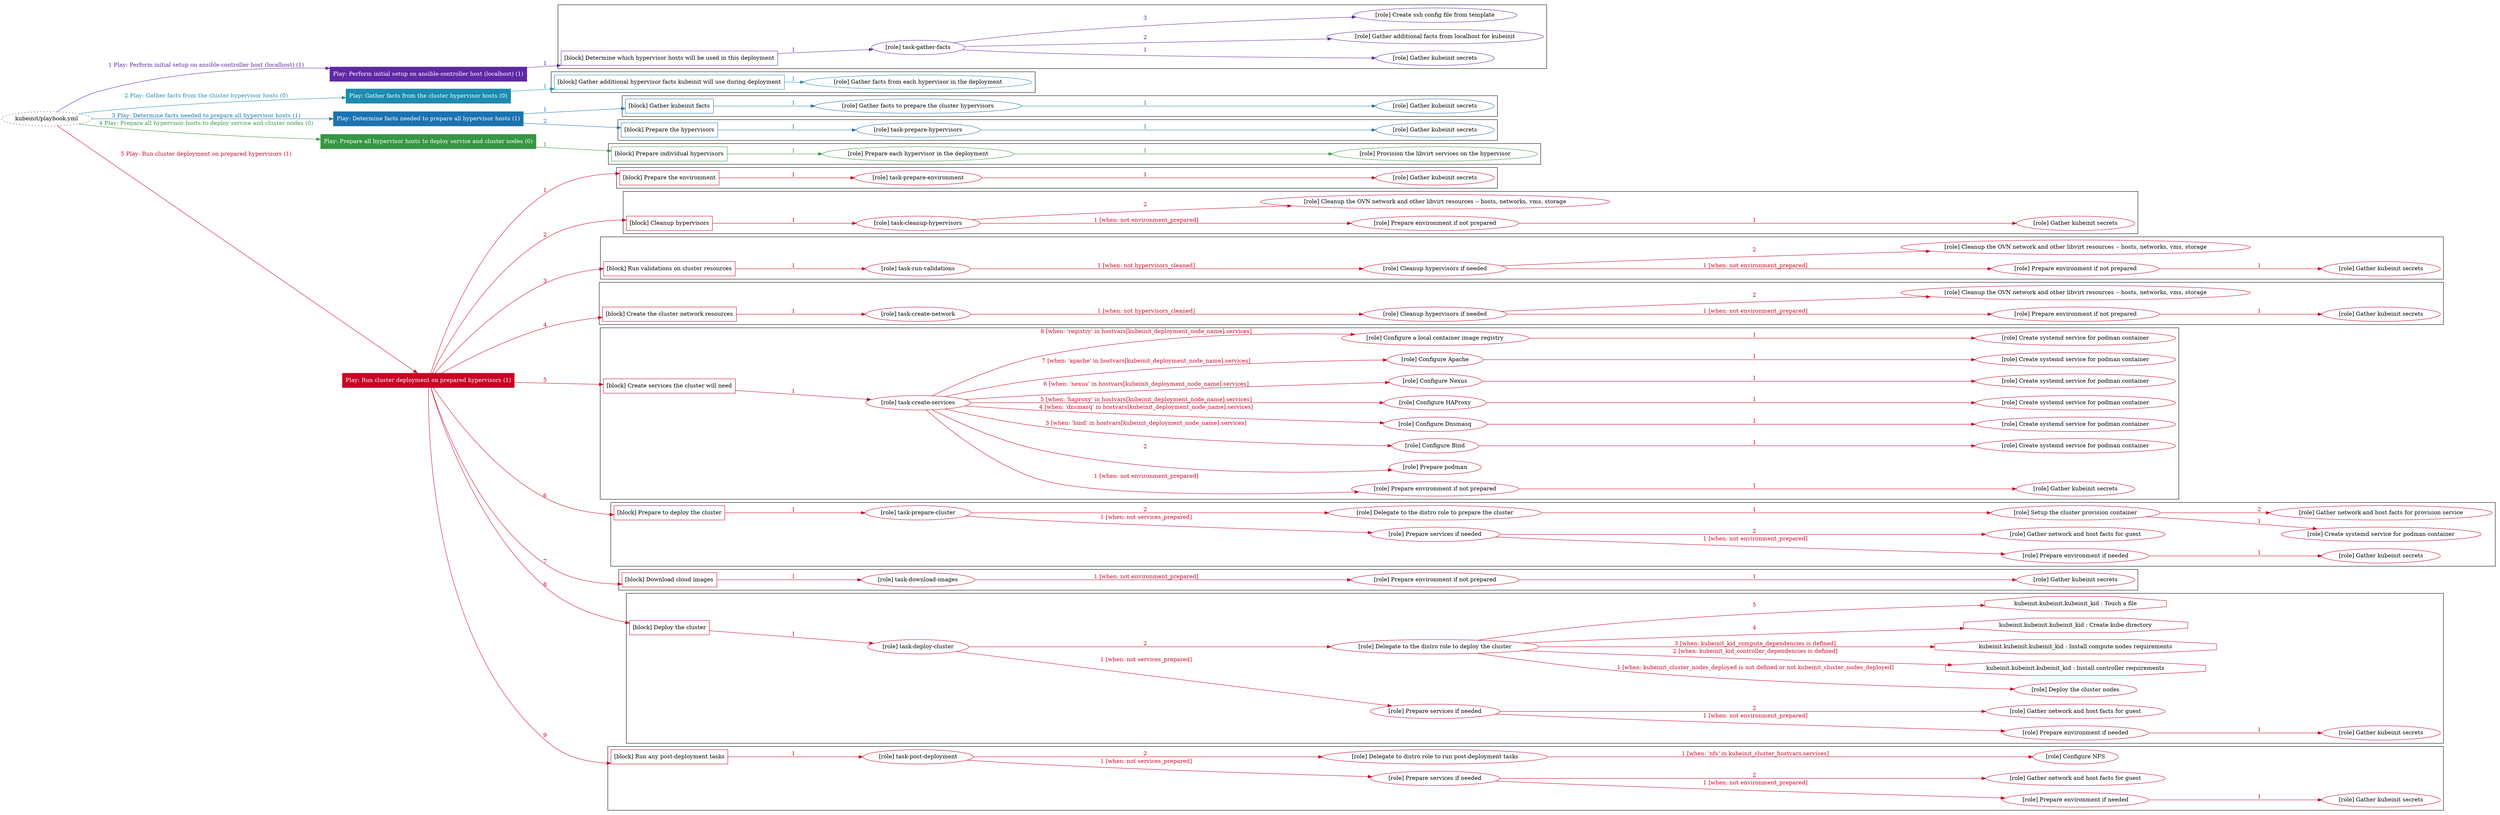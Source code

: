digraph {
	graph [concentrate=true ordering=in rankdir=LR ratio=fill]
	edge [esep=5 sep=10]
	"kubeinit/playbook.yml" [URL="/home/runner/work/kubeinit/kubeinit/kubeinit/playbook.yml" id=playbook_9067db77 style=dotted]
	"kubeinit/playbook.yml" -> play_198a8246 [label="1 Play: Perform initial setup on ansible-controller host (localhost) (1)" color="#5f28a4" fontcolor="#5f28a4" id=edge_play_198a8246 labeltooltip="1 Play: Perform initial setup on ansible-controller host (localhost) (1)" tooltip="1 Play: Perform initial setup on ansible-controller host (localhost) (1)"]
	subgraph "Play: Perform initial setup on ansible-controller host (localhost) (1)" {
		play_198a8246 [label="Play: Perform initial setup on ansible-controller host (localhost) (1)" URL="/home/runner/work/kubeinit/kubeinit/kubeinit/playbook.yml" color="#5f28a4" fontcolor="#ffffff" id=play_198a8246 shape=box style=filled tooltip=localhost]
		play_198a8246 -> block_29acb7f3 [label=1 color="#5f28a4" fontcolor="#5f28a4" id=edge_block_29acb7f3 labeltooltip=1 tooltip=1]
		subgraph cluster_block_29acb7f3 {
			block_29acb7f3 [label="[block] Determine which hypervisor hosts will be used in this deployment" URL="/home/runner/work/kubeinit/kubeinit/kubeinit/playbook.yml" color="#5f28a4" id=block_29acb7f3 labeltooltip="Determine which hypervisor hosts will be used in this deployment" shape=box tooltip="Determine which hypervisor hosts will be used in this deployment"]
			block_29acb7f3 -> role_65b7b4c4 [label="1 " color="#5f28a4" fontcolor="#5f28a4" id=edge_role_65b7b4c4 labeltooltip="1 " tooltip="1 "]
			subgraph "task-gather-facts" {
				role_65b7b4c4 [label="[role] task-gather-facts" URL="/home/runner/work/kubeinit/kubeinit/kubeinit/playbook.yml" color="#5f28a4" id=role_65b7b4c4 tooltip="task-gather-facts"]
				role_65b7b4c4 -> role_a96e6acc [label="1 " color="#5f28a4" fontcolor="#5f28a4" id=edge_role_a96e6acc labeltooltip="1 " tooltip="1 "]
				subgraph "Gather kubeinit secrets" {
					role_a96e6acc [label="[role] Gather kubeinit secrets" URL="/home/runner/.ansible/collections/ansible_collections/kubeinit/kubeinit/roles/kubeinit_prepare/tasks/build_hypervisors_group.yml" color="#5f28a4" id=role_a96e6acc tooltip="Gather kubeinit secrets"]
				}
				role_65b7b4c4 -> role_a39fd6de [label="2 " color="#5f28a4" fontcolor="#5f28a4" id=edge_role_a39fd6de labeltooltip="2 " tooltip="2 "]
				subgraph "Gather additional facts from localhost for kubeinit" {
					role_a39fd6de [label="[role] Gather additional facts from localhost for kubeinit" URL="/home/runner/.ansible/collections/ansible_collections/kubeinit/kubeinit/roles/kubeinit_prepare/tasks/build_hypervisors_group.yml" color="#5f28a4" id=role_a39fd6de tooltip="Gather additional facts from localhost for kubeinit"]
				}
				role_65b7b4c4 -> role_7bae0470 [label="3 " color="#5f28a4" fontcolor="#5f28a4" id=edge_role_7bae0470 labeltooltip="3 " tooltip="3 "]
				subgraph "Create ssh config file from template" {
					role_7bae0470 [label="[role] Create ssh config file from template" URL="/home/runner/.ansible/collections/ansible_collections/kubeinit/kubeinit/roles/kubeinit_prepare/tasks/build_hypervisors_group.yml" color="#5f28a4" id=role_7bae0470 tooltip="Create ssh config file from template"]
				}
			}
		}
	}
	"kubeinit/playbook.yml" -> play_3003d75c [label="2 Play: Gather facts from the cluster hypervisor hosts (0)" color="#1c8bb0" fontcolor="#1c8bb0" id=edge_play_3003d75c labeltooltip="2 Play: Gather facts from the cluster hypervisor hosts (0)" tooltip="2 Play: Gather facts from the cluster hypervisor hosts (0)"]
	subgraph "Play: Gather facts from the cluster hypervisor hosts (0)" {
		play_3003d75c [label="Play: Gather facts from the cluster hypervisor hosts (0)" URL="/home/runner/work/kubeinit/kubeinit/kubeinit/playbook.yml" color="#1c8bb0" fontcolor="#ffffff" id=play_3003d75c shape=box style=filled tooltip="Play: Gather facts from the cluster hypervisor hosts (0)"]
		play_3003d75c -> block_c2d7aa7b [label=1 color="#1c8bb0" fontcolor="#1c8bb0" id=edge_block_c2d7aa7b labeltooltip=1 tooltip=1]
		subgraph cluster_block_c2d7aa7b {
			block_c2d7aa7b [label="[block] Gather additional hypervisor facts kubeinit will use during deployment" URL="/home/runner/work/kubeinit/kubeinit/kubeinit/playbook.yml" color="#1c8bb0" id=block_c2d7aa7b labeltooltip="Gather additional hypervisor facts kubeinit will use during deployment" shape=box tooltip="Gather additional hypervisor facts kubeinit will use during deployment"]
			block_c2d7aa7b -> role_9c9c80b4 [label="1 " color="#1c8bb0" fontcolor="#1c8bb0" id=edge_role_9c9c80b4 labeltooltip="1 " tooltip="1 "]
			subgraph "Gather facts from each hypervisor in the deployment" {
				role_9c9c80b4 [label="[role] Gather facts from each hypervisor in the deployment" URL="/home/runner/work/kubeinit/kubeinit/kubeinit/playbook.yml" color="#1c8bb0" id=role_9c9c80b4 tooltip="Gather facts from each hypervisor in the deployment"]
			}
		}
	}
	"kubeinit/playbook.yml" -> play_4a3c8692 [label="3 Play: Determine facts needed to prepare all hypervisor hosts (1)" color="#1c72b0" fontcolor="#1c72b0" id=edge_play_4a3c8692 labeltooltip="3 Play: Determine facts needed to prepare all hypervisor hosts (1)" tooltip="3 Play: Determine facts needed to prepare all hypervisor hosts (1)"]
	subgraph "Play: Determine facts needed to prepare all hypervisor hosts (1)" {
		play_4a3c8692 [label="Play: Determine facts needed to prepare all hypervisor hosts (1)" URL="/home/runner/work/kubeinit/kubeinit/kubeinit/playbook.yml" color="#1c72b0" fontcolor="#ffffff" id=play_4a3c8692 shape=box style=filled tooltip=localhost]
		play_4a3c8692 -> block_5694821e [label=1 color="#1c72b0" fontcolor="#1c72b0" id=edge_block_5694821e labeltooltip=1 tooltip=1]
		subgraph cluster_block_5694821e {
			block_5694821e [label="[block] Gather kubeinit facts" URL="/home/runner/work/kubeinit/kubeinit/kubeinit/playbook.yml" color="#1c72b0" id=block_5694821e labeltooltip="Gather kubeinit facts" shape=box tooltip="Gather kubeinit facts"]
			block_5694821e -> role_5181b4a2 [label="1 " color="#1c72b0" fontcolor="#1c72b0" id=edge_role_5181b4a2 labeltooltip="1 " tooltip="1 "]
			subgraph "Gather facts to prepare the cluster hypervisors" {
				role_5181b4a2 [label="[role] Gather facts to prepare the cluster hypervisors" URL="/home/runner/work/kubeinit/kubeinit/kubeinit/playbook.yml" color="#1c72b0" id=role_5181b4a2 tooltip="Gather facts to prepare the cluster hypervisors"]
				role_5181b4a2 -> role_ba697f7f [label="1 " color="#1c72b0" fontcolor="#1c72b0" id=edge_role_ba697f7f labeltooltip="1 " tooltip="1 "]
				subgraph "Gather kubeinit secrets" {
					role_ba697f7f [label="[role] Gather kubeinit secrets" URL="/home/runner/.ansible/collections/ansible_collections/kubeinit/kubeinit/roles/kubeinit_prepare/tasks/gather_kubeinit_facts.yml" color="#1c72b0" id=role_ba697f7f tooltip="Gather kubeinit secrets"]
				}
			}
		}
		play_4a3c8692 -> block_c2d0013b [label=2 color="#1c72b0" fontcolor="#1c72b0" id=edge_block_c2d0013b labeltooltip=2 tooltip=2]
		subgraph cluster_block_c2d0013b {
			block_c2d0013b [label="[block] Prepare the hypervisors" URL="/home/runner/work/kubeinit/kubeinit/kubeinit/playbook.yml" color="#1c72b0" id=block_c2d0013b labeltooltip="Prepare the hypervisors" shape=box tooltip="Prepare the hypervisors"]
			block_c2d0013b -> role_08f6764d [label="1 " color="#1c72b0" fontcolor="#1c72b0" id=edge_role_08f6764d labeltooltip="1 " tooltip="1 "]
			subgraph "task-prepare-hypervisors" {
				role_08f6764d [label="[role] task-prepare-hypervisors" URL="/home/runner/work/kubeinit/kubeinit/kubeinit/playbook.yml" color="#1c72b0" id=role_08f6764d tooltip="task-prepare-hypervisors"]
				role_08f6764d -> role_644811ca [label="1 " color="#1c72b0" fontcolor="#1c72b0" id=edge_role_644811ca labeltooltip="1 " tooltip="1 "]
				subgraph "Gather kubeinit secrets" {
					role_644811ca [label="[role] Gather kubeinit secrets" URL="/home/runner/.ansible/collections/ansible_collections/kubeinit/kubeinit/roles/kubeinit_prepare/tasks/gather_kubeinit_facts.yml" color="#1c72b0" id=role_644811ca tooltip="Gather kubeinit secrets"]
				}
			}
		}
	}
	"kubeinit/playbook.yml" -> play_a8fe1ec0 [label="4 Play: Prepare all hypervisor hosts to deploy service and cluster nodes (0)" color="#369643" fontcolor="#369643" id=edge_play_a8fe1ec0 labeltooltip="4 Play: Prepare all hypervisor hosts to deploy service and cluster nodes (0)" tooltip="4 Play: Prepare all hypervisor hosts to deploy service and cluster nodes (0)"]
	subgraph "Play: Prepare all hypervisor hosts to deploy service and cluster nodes (0)" {
		play_a8fe1ec0 [label="Play: Prepare all hypervisor hosts to deploy service and cluster nodes (0)" URL="/home/runner/work/kubeinit/kubeinit/kubeinit/playbook.yml" color="#369643" fontcolor="#ffffff" id=play_a8fe1ec0 shape=box style=filled tooltip="Play: Prepare all hypervisor hosts to deploy service and cluster nodes (0)"]
		play_a8fe1ec0 -> block_8bfdb66f [label=1 color="#369643" fontcolor="#369643" id=edge_block_8bfdb66f labeltooltip=1 tooltip=1]
		subgraph cluster_block_8bfdb66f {
			block_8bfdb66f [label="[block] Prepare individual hypervisors" URL="/home/runner/work/kubeinit/kubeinit/kubeinit/playbook.yml" color="#369643" id=block_8bfdb66f labeltooltip="Prepare individual hypervisors" shape=box tooltip="Prepare individual hypervisors"]
			block_8bfdb66f -> role_529d9fe8 [label="1 " color="#369643" fontcolor="#369643" id=edge_role_529d9fe8 labeltooltip="1 " tooltip="1 "]
			subgraph "Prepare each hypervisor in the deployment" {
				role_529d9fe8 [label="[role] Prepare each hypervisor in the deployment" URL="/home/runner/work/kubeinit/kubeinit/kubeinit/playbook.yml" color="#369643" id=role_529d9fe8 tooltip="Prepare each hypervisor in the deployment"]
				role_529d9fe8 -> role_8d56f57b [label="1 " color="#369643" fontcolor="#369643" id=edge_role_8d56f57b labeltooltip="1 " tooltip="1 "]
				subgraph "Provision the libvirt services on the hypervisor" {
					role_8d56f57b [label="[role] Provision the libvirt services on the hypervisor" URL="/home/runner/.ansible/collections/ansible_collections/kubeinit/kubeinit/roles/kubeinit_prepare/tasks/prepare_hypervisor.yml" color="#369643" id=role_8d56f57b tooltip="Provision the libvirt services on the hypervisor"]
				}
			}
		}
	}
	"kubeinit/playbook.yml" -> play_8e38fbd7 [label="5 Play: Run cluster deployment on prepared hypervisors (1)" color="#c80426" fontcolor="#c80426" id=edge_play_8e38fbd7 labeltooltip="5 Play: Run cluster deployment on prepared hypervisors (1)" tooltip="5 Play: Run cluster deployment on prepared hypervisors (1)"]
	subgraph "Play: Run cluster deployment on prepared hypervisors (1)" {
		play_8e38fbd7 [label="Play: Run cluster deployment on prepared hypervisors (1)" URL="/home/runner/work/kubeinit/kubeinit/kubeinit/playbook.yml" color="#c80426" fontcolor="#ffffff" id=play_8e38fbd7 shape=box style=filled tooltip=localhost]
		play_8e38fbd7 -> block_dacd6240 [label=1 color="#c80426" fontcolor="#c80426" id=edge_block_dacd6240 labeltooltip=1 tooltip=1]
		subgraph cluster_block_dacd6240 {
			block_dacd6240 [label="[block] Prepare the environment" URL="/home/runner/work/kubeinit/kubeinit/kubeinit/playbook.yml" color="#c80426" id=block_dacd6240 labeltooltip="Prepare the environment" shape=box tooltip="Prepare the environment"]
			block_dacd6240 -> role_516d44c5 [label="1 " color="#c80426" fontcolor="#c80426" id=edge_role_516d44c5 labeltooltip="1 " tooltip="1 "]
			subgraph "task-prepare-environment" {
				role_516d44c5 [label="[role] task-prepare-environment" URL="/home/runner/work/kubeinit/kubeinit/kubeinit/playbook.yml" color="#c80426" id=role_516d44c5 tooltip="task-prepare-environment"]
				role_516d44c5 -> role_e4d85476 [label="1 " color="#c80426" fontcolor="#c80426" id=edge_role_e4d85476 labeltooltip="1 " tooltip="1 "]
				subgraph "Gather kubeinit secrets" {
					role_e4d85476 [label="[role] Gather kubeinit secrets" URL="/home/runner/.ansible/collections/ansible_collections/kubeinit/kubeinit/roles/kubeinit_prepare/tasks/gather_kubeinit_facts.yml" color="#c80426" id=role_e4d85476 tooltip="Gather kubeinit secrets"]
				}
			}
		}
		play_8e38fbd7 -> block_7a4fa772 [label=2 color="#c80426" fontcolor="#c80426" id=edge_block_7a4fa772 labeltooltip=2 tooltip=2]
		subgraph cluster_block_7a4fa772 {
			block_7a4fa772 [label="[block] Cleanup hypervisors" URL="/home/runner/work/kubeinit/kubeinit/kubeinit/playbook.yml" color="#c80426" id=block_7a4fa772 labeltooltip="Cleanup hypervisors" shape=box tooltip="Cleanup hypervisors"]
			block_7a4fa772 -> role_49724041 [label="1 " color="#c80426" fontcolor="#c80426" id=edge_role_49724041 labeltooltip="1 " tooltip="1 "]
			subgraph "task-cleanup-hypervisors" {
				role_49724041 [label="[role] task-cleanup-hypervisors" URL="/home/runner/work/kubeinit/kubeinit/kubeinit/playbook.yml" color="#c80426" id=role_49724041 tooltip="task-cleanup-hypervisors"]
				role_49724041 -> role_fd9fc20b [label="1 [when: not environment_prepared]" color="#c80426" fontcolor="#c80426" id=edge_role_fd9fc20b labeltooltip="1 [when: not environment_prepared]" tooltip="1 [when: not environment_prepared]"]
				subgraph "Prepare environment if not prepared" {
					role_fd9fc20b [label="[role] Prepare environment if not prepared" URL="/home/runner/.ansible/collections/ansible_collections/kubeinit/kubeinit/roles/kubeinit_prepare/tasks/cleanup_hypervisors.yml" color="#c80426" id=role_fd9fc20b tooltip="Prepare environment if not prepared"]
					role_fd9fc20b -> role_f93fb7ef [label="1 " color="#c80426" fontcolor="#c80426" id=edge_role_f93fb7ef labeltooltip="1 " tooltip="1 "]
					subgraph "Gather kubeinit secrets" {
						role_f93fb7ef [label="[role] Gather kubeinit secrets" URL="/home/runner/.ansible/collections/ansible_collections/kubeinit/kubeinit/roles/kubeinit_prepare/tasks/gather_kubeinit_facts.yml" color="#c80426" id=role_f93fb7ef tooltip="Gather kubeinit secrets"]
					}
				}
				role_49724041 -> role_e6f59527 [label="2 " color="#c80426" fontcolor="#c80426" id=edge_role_e6f59527 labeltooltip="2 " tooltip="2 "]
				subgraph "Cleanup the OVN network and other libvirt resources -- hosts, networks, vms, storage" {
					role_e6f59527 [label="[role] Cleanup the OVN network and other libvirt resources -- hosts, networks, vms, storage" URL="/home/runner/.ansible/collections/ansible_collections/kubeinit/kubeinit/roles/kubeinit_prepare/tasks/cleanup_hypervisors.yml" color="#c80426" id=role_e6f59527 tooltip="Cleanup the OVN network and other libvirt resources -- hosts, networks, vms, storage"]
				}
			}
		}
		play_8e38fbd7 -> block_f7a2887d [label=3 color="#c80426" fontcolor="#c80426" id=edge_block_f7a2887d labeltooltip=3 tooltip=3]
		subgraph cluster_block_f7a2887d {
			block_f7a2887d [label="[block] Run validations on cluster resources" URL="/home/runner/work/kubeinit/kubeinit/kubeinit/playbook.yml" color="#c80426" id=block_f7a2887d labeltooltip="Run validations on cluster resources" shape=box tooltip="Run validations on cluster resources"]
			block_f7a2887d -> role_16856d5f [label="1 " color="#c80426" fontcolor="#c80426" id=edge_role_16856d5f labeltooltip="1 " tooltip="1 "]
			subgraph "task-run-validations" {
				role_16856d5f [label="[role] task-run-validations" URL="/home/runner/work/kubeinit/kubeinit/kubeinit/playbook.yml" color="#c80426" id=role_16856d5f tooltip="task-run-validations"]
				role_16856d5f -> role_df32f6bf [label="1 [when: not hypervisors_cleaned]" color="#c80426" fontcolor="#c80426" id=edge_role_df32f6bf labeltooltip="1 [when: not hypervisors_cleaned]" tooltip="1 [when: not hypervisors_cleaned]"]
				subgraph "Cleanup hypervisors if needed" {
					role_df32f6bf [label="[role] Cleanup hypervisors if needed" URL="/home/runner/.ansible/collections/ansible_collections/kubeinit/kubeinit/roles/kubeinit_validations/tasks/main.yml" color="#c80426" id=role_df32f6bf tooltip="Cleanup hypervisors if needed"]
					role_df32f6bf -> role_637921b5 [label="1 [when: not environment_prepared]" color="#c80426" fontcolor="#c80426" id=edge_role_637921b5 labeltooltip="1 [when: not environment_prepared]" tooltip="1 [when: not environment_prepared]"]
					subgraph "Prepare environment if not prepared" {
						role_637921b5 [label="[role] Prepare environment if not prepared" URL="/home/runner/.ansible/collections/ansible_collections/kubeinit/kubeinit/roles/kubeinit_prepare/tasks/cleanup_hypervisors.yml" color="#c80426" id=role_637921b5 tooltip="Prepare environment if not prepared"]
						role_637921b5 -> role_1b44ae40 [label="1 " color="#c80426" fontcolor="#c80426" id=edge_role_1b44ae40 labeltooltip="1 " tooltip="1 "]
						subgraph "Gather kubeinit secrets" {
							role_1b44ae40 [label="[role] Gather kubeinit secrets" URL="/home/runner/.ansible/collections/ansible_collections/kubeinit/kubeinit/roles/kubeinit_prepare/tasks/gather_kubeinit_facts.yml" color="#c80426" id=role_1b44ae40 tooltip="Gather kubeinit secrets"]
						}
					}
					role_df32f6bf -> role_87e12425 [label="2 " color="#c80426" fontcolor="#c80426" id=edge_role_87e12425 labeltooltip="2 " tooltip="2 "]
					subgraph "Cleanup the OVN network and other libvirt resources -- hosts, networks, vms, storage" {
						role_87e12425 [label="[role] Cleanup the OVN network and other libvirt resources -- hosts, networks, vms, storage" URL="/home/runner/.ansible/collections/ansible_collections/kubeinit/kubeinit/roles/kubeinit_prepare/tasks/cleanup_hypervisors.yml" color="#c80426" id=role_87e12425 tooltip="Cleanup the OVN network and other libvirt resources -- hosts, networks, vms, storage"]
					}
				}
			}
		}
		play_8e38fbd7 -> block_a35a00e3 [label=4 color="#c80426" fontcolor="#c80426" id=edge_block_a35a00e3 labeltooltip=4 tooltip=4]
		subgraph cluster_block_a35a00e3 {
			block_a35a00e3 [label="[block] Create the cluster network resources" URL="/home/runner/work/kubeinit/kubeinit/kubeinit/playbook.yml" color="#c80426" id=block_a35a00e3 labeltooltip="Create the cluster network resources" shape=box tooltip="Create the cluster network resources"]
			block_a35a00e3 -> role_beeceff4 [label="1 " color="#c80426" fontcolor="#c80426" id=edge_role_beeceff4 labeltooltip="1 " tooltip="1 "]
			subgraph "task-create-network" {
				role_beeceff4 [label="[role] task-create-network" URL="/home/runner/work/kubeinit/kubeinit/kubeinit/playbook.yml" color="#c80426" id=role_beeceff4 tooltip="task-create-network"]
				role_beeceff4 -> role_3739d98f [label="1 [when: not hypervisors_cleaned]" color="#c80426" fontcolor="#c80426" id=edge_role_3739d98f labeltooltip="1 [when: not hypervisors_cleaned]" tooltip="1 [when: not hypervisors_cleaned]"]
				subgraph "Cleanup hypervisors if needed" {
					role_3739d98f [label="[role] Cleanup hypervisors if needed" URL="/home/runner/.ansible/collections/ansible_collections/kubeinit/kubeinit/roles/kubeinit_libvirt/tasks/create_network.yml" color="#c80426" id=role_3739d98f tooltip="Cleanup hypervisors if needed"]
					role_3739d98f -> role_94ac586f [label="1 [when: not environment_prepared]" color="#c80426" fontcolor="#c80426" id=edge_role_94ac586f labeltooltip="1 [when: not environment_prepared]" tooltip="1 [when: not environment_prepared]"]
					subgraph "Prepare environment if not prepared" {
						role_94ac586f [label="[role] Prepare environment if not prepared" URL="/home/runner/.ansible/collections/ansible_collections/kubeinit/kubeinit/roles/kubeinit_prepare/tasks/cleanup_hypervisors.yml" color="#c80426" id=role_94ac586f tooltip="Prepare environment if not prepared"]
						role_94ac586f -> role_14bb43d3 [label="1 " color="#c80426" fontcolor="#c80426" id=edge_role_14bb43d3 labeltooltip="1 " tooltip="1 "]
						subgraph "Gather kubeinit secrets" {
							role_14bb43d3 [label="[role] Gather kubeinit secrets" URL="/home/runner/.ansible/collections/ansible_collections/kubeinit/kubeinit/roles/kubeinit_prepare/tasks/gather_kubeinit_facts.yml" color="#c80426" id=role_14bb43d3 tooltip="Gather kubeinit secrets"]
						}
					}
					role_3739d98f -> role_a40d1c35 [label="2 " color="#c80426" fontcolor="#c80426" id=edge_role_a40d1c35 labeltooltip="2 " tooltip="2 "]
					subgraph "Cleanup the OVN network and other libvirt resources -- hosts, networks, vms, storage" {
						role_a40d1c35 [label="[role] Cleanup the OVN network and other libvirt resources -- hosts, networks, vms, storage" URL="/home/runner/.ansible/collections/ansible_collections/kubeinit/kubeinit/roles/kubeinit_prepare/tasks/cleanup_hypervisors.yml" color="#c80426" id=role_a40d1c35 tooltip="Cleanup the OVN network and other libvirt resources -- hosts, networks, vms, storage"]
					}
				}
			}
		}
		play_8e38fbd7 -> block_64165135 [label=5 color="#c80426" fontcolor="#c80426" id=edge_block_64165135 labeltooltip=5 tooltip=5]
		subgraph cluster_block_64165135 {
			block_64165135 [label="[block] Create services the cluster will need" URL="/home/runner/work/kubeinit/kubeinit/kubeinit/playbook.yml" color="#c80426" id=block_64165135 labeltooltip="Create services the cluster will need" shape=box tooltip="Create services the cluster will need"]
			block_64165135 -> role_c8a6cd60 [label="1 " color="#c80426" fontcolor="#c80426" id=edge_role_c8a6cd60 labeltooltip="1 " tooltip="1 "]
			subgraph "task-create-services" {
				role_c8a6cd60 [label="[role] task-create-services" URL="/home/runner/work/kubeinit/kubeinit/kubeinit/playbook.yml" color="#c80426" id=role_c8a6cd60 tooltip="task-create-services"]
				role_c8a6cd60 -> role_267cbff1 [label="1 [when: not environment_prepared]" color="#c80426" fontcolor="#c80426" id=edge_role_267cbff1 labeltooltip="1 [when: not environment_prepared]" tooltip="1 [when: not environment_prepared]"]
				subgraph "Prepare environment if not prepared" {
					role_267cbff1 [label="[role] Prepare environment if not prepared" URL="/home/runner/.ansible/collections/ansible_collections/kubeinit/kubeinit/roles/kubeinit_services/tasks/main.yml" color="#c80426" id=role_267cbff1 tooltip="Prepare environment if not prepared"]
					role_267cbff1 -> role_7df22a90 [label="1 " color="#c80426" fontcolor="#c80426" id=edge_role_7df22a90 labeltooltip="1 " tooltip="1 "]
					subgraph "Gather kubeinit secrets" {
						role_7df22a90 [label="[role] Gather kubeinit secrets" URL="/home/runner/.ansible/collections/ansible_collections/kubeinit/kubeinit/roles/kubeinit_prepare/tasks/gather_kubeinit_facts.yml" color="#c80426" id=role_7df22a90 tooltip="Gather kubeinit secrets"]
					}
				}
				role_c8a6cd60 -> role_778bc2c4 [label="2 " color="#c80426" fontcolor="#c80426" id=edge_role_778bc2c4 labeltooltip="2 " tooltip="2 "]
				subgraph "Prepare podman" {
					role_778bc2c4 [label="[role] Prepare podman" URL="/home/runner/.ansible/collections/ansible_collections/kubeinit/kubeinit/roles/kubeinit_services/tasks/00_create_service_pod.yml" color="#c80426" id=role_778bc2c4 tooltip="Prepare podman"]
				}
				role_c8a6cd60 -> role_b9ae7d7f [label="3 [when: 'bind' in hostvars[kubeinit_deployment_node_name].services]" color="#c80426" fontcolor="#c80426" id=edge_role_b9ae7d7f labeltooltip="3 [when: 'bind' in hostvars[kubeinit_deployment_node_name].services]" tooltip="3 [when: 'bind' in hostvars[kubeinit_deployment_node_name].services]"]
				subgraph "Configure Bind" {
					role_b9ae7d7f [label="[role] Configure Bind" URL="/home/runner/.ansible/collections/ansible_collections/kubeinit/kubeinit/roles/kubeinit_services/tasks/start_services_containers.yml" color="#c80426" id=role_b9ae7d7f tooltip="Configure Bind"]
					role_b9ae7d7f -> role_e6620441 [label="1 " color="#c80426" fontcolor="#c80426" id=edge_role_e6620441 labeltooltip="1 " tooltip="1 "]
					subgraph "Create systemd service for podman container" {
						role_e6620441 [label="[role] Create systemd service for podman container" URL="/home/runner/.ansible/collections/ansible_collections/kubeinit/kubeinit/roles/kubeinit_bind/tasks/main.yml" color="#c80426" id=role_e6620441 tooltip="Create systemd service for podman container"]
					}
				}
				role_c8a6cd60 -> role_d5fbdffc [label="4 [when: 'dnsmasq' in hostvars[kubeinit_deployment_node_name].services]" color="#c80426" fontcolor="#c80426" id=edge_role_d5fbdffc labeltooltip="4 [when: 'dnsmasq' in hostvars[kubeinit_deployment_node_name].services]" tooltip="4 [when: 'dnsmasq' in hostvars[kubeinit_deployment_node_name].services]"]
				subgraph "Configure Dnsmasq" {
					role_d5fbdffc [label="[role] Configure Dnsmasq" URL="/home/runner/.ansible/collections/ansible_collections/kubeinit/kubeinit/roles/kubeinit_services/tasks/start_services_containers.yml" color="#c80426" id=role_d5fbdffc tooltip="Configure Dnsmasq"]
					role_d5fbdffc -> role_7b4b6aa2 [label="1 " color="#c80426" fontcolor="#c80426" id=edge_role_7b4b6aa2 labeltooltip="1 " tooltip="1 "]
					subgraph "Create systemd service for podman container" {
						role_7b4b6aa2 [label="[role] Create systemd service for podman container" URL="/home/runner/.ansible/collections/ansible_collections/kubeinit/kubeinit/roles/kubeinit_dnsmasq/tasks/main.yml" color="#c80426" id=role_7b4b6aa2 tooltip="Create systemd service for podman container"]
					}
				}
				role_c8a6cd60 -> role_cf7dc1c7 [label="5 [when: 'haproxy' in hostvars[kubeinit_deployment_node_name].services]" color="#c80426" fontcolor="#c80426" id=edge_role_cf7dc1c7 labeltooltip="5 [when: 'haproxy' in hostvars[kubeinit_deployment_node_name].services]" tooltip="5 [when: 'haproxy' in hostvars[kubeinit_deployment_node_name].services]"]
				subgraph "Configure HAProxy" {
					role_cf7dc1c7 [label="[role] Configure HAProxy" URL="/home/runner/.ansible/collections/ansible_collections/kubeinit/kubeinit/roles/kubeinit_services/tasks/start_services_containers.yml" color="#c80426" id=role_cf7dc1c7 tooltip="Configure HAProxy"]
					role_cf7dc1c7 -> role_c702c313 [label="1 " color="#c80426" fontcolor="#c80426" id=edge_role_c702c313 labeltooltip="1 " tooltip="1 "]
					subgraph "Create systemd service for podman container" {
						role_c702c313 [label="[role] Create systemd service for podman container" URL="/home/runner/.ansible/collections/ansible_collections/kubeinit/kubeinit/roles/kubeinit_haproxy/tasks/main.yml" color="#c80426" id=role_c702c313 tooltip="Create systemd service for podman container"]
					}
				}
				role_c8a6cd60 -> role_7a5883ee [label="6 [when: 'nexus' in hostvars[kubeinit_deployment_node_name].services]" color="#c80426" fontcolor="#c80426" id=edge_role_7a5883ee labeltooltip="6 [when: 'nexus' in hostvars[kubeinit_deployment_node_name].services]" tooltip="6 [when: 'nexus' in hostvars[kubeinit_deployment_node_name].services]"]
				subgraph "Configure Nexus" {
					role_7a5883ee [label="[role] Configure Nexus" URL="/home/runner/.ansible/collections/ansible_collections/kubeinit/kubeinit/roles/kubeinit_services/tasks/start_services_containers.yml" color="#c80426" id=role_7a5883ee tooltip="Configure Nexus"]
					role_7a5883ee -> role_d5c48932 [label="1 " color="#c80426" fontcolor="#c80426" id=edge_role_d5c48932 labeltooltip="1 " tooltip="1 "]
					subgraph "Create systemd service for podman container" {
						role_d5c48932 [label="[role] Create systemd service for podman container" URL="/home/runner/.ansible/collections/ansible_collections/kubeinit/kubeinit/roles/kubeinit_nexus/tasks/main.yml" color="#c80426" id=role_d5c48932 tooltip="Create systemd service for podman container"]
					}
				}
				role_c8a6cd60 -> role_1227ad45 [label="7 [when: 'apache' in hostvars[kubeinit_deployment_node_name].services]" color="#c80426" fontcolor="#c80426" id=edge_role_1227ad45 labeltooltip="7 [when: 'apache' in hostvars[kubeinit_deployment_node_name].services]" tooltip="7 [when: 'apache' in hostvars[kubeinit_deployment_node_name].services]"]
				subgraph "Configure Apache" {
					role_1227ad45 [label="[role] Configure Apache" URL="/home/runner/.ansible/collections/ansible_collections/kubeinit/kubeinit/roles/kubeinit_services/tasks/start_services_containers.yml" color="#c80426" id=role_1227ad45 tooltip="Configure Apache"]
					role_1227ad45 -> role_06a769d9 [label="1 " color="#c80426" fontcolor="#c80426" id=edge_role_06a769d9 labeltooltip="1 " tooltip="1 "]
					subgraph "Create systemd service for podman container" {
						role_06a769d9 [label="[role] Create systemd service for podman container" URL="/home/runner/.ansible/collections/ansible_collections/kubeinit/kubeinit/roles/kubeinit_apache/tasks/main.yml" color="#c80426" id=role_06a769d9 tooltip="Create systemd service for podman container"]
					}
				}
				role_c8a6cd60 -> role_5a007cd9 [label="8 [when: 'registry' in hostvars[kubeinit_deployment_node_name].services]" color="#c80426" fontcolor="#c80426" id=edge_role_5a007cd9 labeltooltip="8 [when: 'registry' in hostvars[kubeinit_deployment_node_name].services]" tooltip="8 [when: 'registry' in hostvars[kubeinit_deployment_node_name].services]"]
				subgraph "Configure a local container image registry" {
					role_5a007cd9 [label="[role] Configure a local container image registry" URL="/home/runner/.ansible/collections/ansible_collections/kubeinit/kubeinit/roles/kubeinit_services/tasks/start_services_containers.yml" color="#c80426" id=role_5a007cd9 tooltip="Configure a local container image registry"]
					role_5a007cd9 -> role_095775fa [label="1 " color="#c80426" fontcolor="#c80426" id=edge_role_095775fa labeltooltip="1 " tooltip="1 "]
					subgraph "Create systemd service for podman container" {
						role_095775fa [label="[role] Create systemd service for podman container" URL="/home/runner/.ansible/collections/ansible_collections/kubeinit/kubeinit/roles/kubeinit_registry/tasks/main.yml" color="#c80426" id=role_095775fa tooltip="Create systemd service for podman container"]
					}
				}
			}
		}
		play_8e38fbd7 -> block_c0efa277 [label=6 color="#c80426" fontcolor="#c80426" id=edge_block_c0efa277 labeltooltip=6 tooltip=6]
		subgraph cluster_block_c0efa277 {
			block_c0efa277 [label="[block] Prepare to deploy the cluster" URL="/home/runner/work/kubeinit/kubeinit/kubeinit/playbook.yml" color="#c80426" id=block_c0efa277 labeltooltip="Prepare to deploy the cluster" shape=box tooltip="Prepare to deploy the cluster"]
			block_c0efa277 -> role_10c032a3 [label="1 " color="#c80426" fontcolor="#c80426" id=edge_role_10c032a3 labeltooltip="1 " tooltip="1 "]
			subgraph "task-prepare-cluster" {
				role_10c032a3 [label="[role] task-prepare-cluster" URL="/home/runner/work/kubeinit/kubeinit/kubeinit/playbook.yml" color="#c80426" id=role_10c032a3 tooltip="task-prepare-cluster"]
				role_10c032a3 -> role_894247d5 [label="1 [when: not services_prepared]" color="#c80426" fontcolor="#c80426" id=edge_role_894247d5 labeltooltip="1 [when: not services_prepared]" tooltip="1 [when: not services_prepared]"]
				subgraph "Prepare services if needed" {
					role_894247d5 [label="[role] Prepare services if needed" URL="/home/runner/.ansible/collections/ansible_collections/kubeinit/kubeinit/roles/kubeinit_prepare/tasks/prepare_cluster.yml" color="#c80426" id=role_894247d5 tooltip="Prepare services if needed"]
					role_894247d5 -> role_e404da45 [label="1 [when: not environment_prepared]" color="#c80426" fontcolor="#c80426" id=edge_role_e404da45 labeltooltip="1 [when: not environment_prepared]" tooltip="1 [when: not environment_prepared]"]
					subgraph "Prepare environment if needed" {
						role_e404da45 [label="[role] Prepare environment if needed" URL="/home/runner/.ansible/collections/ansible_collections/kubeinit/kubeinit/roles/kubeinit_services/tasks/prepare_services.yml" color="#c80426" id=role_e404da45 tooltip="Prepare environment if needed"]
						role_e404da45 -> role_ad64b0d6 [label="1 " color="#c80426" fontcolor="#c80426" id=edge_role_ad64b0d6 labeltooltip="1 " tooltip="1 "]
						subgraph "Gather kubeinit secrets" {
							role_ad64b0d6 [label="[role] Gather kubeinit secrets" URL="/home/runner/.ansible/collections/ansible_collections/kubeinit/kubeinit/roles/kubeinit_prepare/tasks/gather_kubeinit_facts.yml" color="#c80426" id=role_ad64b0d6 tooltip="Gather kubeinit secrets"]
						}
					}
					role_894247d5 -> role_c16633f9 [label="2 " color="#c80426" fontcolor="#c80426" id=edge_role_c16633f9 labeltooltip="2 " tooltip="2 "]
					subgraph "Gather network and host facts for guest" {
						role_c16633f9 [label="[role] Gather network and host facts for guest" URL="/home/runner/.ansible/collections/ansible_collections/kubeinit/kubeinit/roles/kubeinit_services/tasks/prepare_services.yml" color="#c80426" id=role_c16633f9 tooltip="Gather network and host facts for guest"]
					}
				}
				role_10c032a3 -> role_f5b76d68 [label="2 " color="#c80426" fontcolor="#c80426" id=edge_role_f5b76d68 labeltooltip="2 " tooltip="2 "]
				subgraph "Delegate to the distro role to prepare the cluster" {
					role_f5b76d68 [label="[role] Delegate to the distro role to prepare the cluster" URL="/home/runner/.ansible/collections/ansible_collections/kubeinit/kubeinit/roles/kubeinit_prepare/tasks/prepare_cluster.yml" color="#c80426" id=role_f5b76d68 tooltip="Delegate to the distro role to prepare the cluster"]
					role_f5b76d68 -> role_01d1203f [label="1 " color="#c80426" fontcolor="#c80426" id=edge_role_01d1203f labeltooltip="1 " tooltip="1 "]
					subgraph "Setup the cluster provision container" {
						role_01d1203f [label="[role] Setup the cluster provision container" URL="/home/runner/.ansible/collections/ansible_collections/kubeinit/kubeinit/roles/kubeinit_kid/tasks/prepare_cluster.yml" color="#c80426" id=role_01d1203f tooltip="Setup the cluster provision container"]
						role_01d1203f -> role_659daeb1 [label="1 " color="#c80426" fontcolor="#c80426" id=edge_role_659daeb1 labeltooltip="1 " tooltip="1 "]
						subgraph "Create systemd service for podman container" {
							role_659daeb1 [label="[role] Create systemd service for podman container" URL="/home/runner/.ansible/collections/ansible_collections/kubeinit/kubeinit/roles/kubeinit_services/tasks/create_provision_container.yml" color="#c80426" id=role_659daeb1 tooltip="Create systemd service for podman container"]
						}
						role_01d1203f -> role_9cf919de [label="2 " color="#c80426" fontcolor="#c80426" id=edge_role_9cf919de labeltooltip="2 " tooltip="2 "]
						subgraph "Gather network and host facts for provision service" {
							role_9cf919de [label="[role] Gather network and host facts for provision service" URL="/home/runner/.ansible/collections/ansible_collections/kubeinit/kubeinit/roles/kubeinit_services/tasks/create_provision_container.yml" color="#c80426" id=role_9cf919de tooltip="Gather network and host facts for provision service"]
						}
					}
				}
			}
		}
		play_8e38fbd7 -> block_9ac813e8 [label=7 color="#c80426" fontcolor="#c80426" id=edge_block_9ac813e8 labeltooltip=7 tooltip=7]
		subgraph cluster_block_9ac813e8 {
			block_9ac813e8 [label="[block] Download cloud images" URL="/home/runner/work/kubeinit/kubeinit/kubeinit/playbook.yml" color="#c80426" id=block_9ac813e8 labeltooltip="Download cloud images" shape=box tooltip="Download cloud images"]
			block_9ac813e8 -> role_936950e9 [label="1 " color="#c80426" fontcolor="#c80426" id=edge_role_936950e9 labeltooltip="1 " tooltip="1 "]
			subgraph "task-download-images" {
				role_936950e9 [label="[role] task-download-images" URL="/home/runner/work/kubeinit/kubeinit/kubeinit/playbook.yml" color="#c80426" id=role_936950e9 tooltip="task-download-images"]
				role_936950e9 -> role_4438aa28 [label="1 [when: not environment_prepared]" color="#c80426" fontcolor="#c80426" id=edge_role_4438aa28 labeltooltip="1 [when: not environment_prepared]" tooltip="1 [when: not environment_prepared]"]
				subgraph "Prepare environment if not prepared" {
					role_4438aa28 [label="[role] Prepare environment if not prepared" URL="/home/runner/.ansible/collections/ansible_collections/kubeinit/kubeinit/roles/kubeinit_libvirt/tasks/download_cloud_images.yml" color="#c80426" id=role_4438aa28 tooltip="Prepare environment if not prepared"]
					role_4438aa28 -> role_f373ad72 [label="1 " color="#c80426" fontcolor="#c80426" id=edge_role_f373ad72 labeltooltip="1 " tooltip="1 "]
					subgraph "Gather kubeinit secrets" {
						role_f373ad72 [label="[role] Gather kubeinit secrets" URL="/home/runner/.ansible/collections/ansible_collections/kubeinit/kubeinit/roles/kubeinit_prepare/tasks/gather_kubeinit_facts.yml" color="#c80426" id=role_f373ad72 tooltip="Gather kubeinit secrets"]
					}
				}
			}
		}
		play_8e38fbd7 -> block_f758ccc4 [label=8 color="#c80426" fontcolor="#c80426" id=edge_block_f758ccc4 labeltooltip=8 tooltip=8]
		subgraph cluster_block_f758ccc4 {
			block_f758ccc4 [label="[block] Deploy the cluster" URL="/home/runner/work/kubeinit/kubeinit/kubeinit/playbook.yml" color="#c80426" id=block_f758ccc4 labeltooltip="Deploy the cluster" shape=box tooltip="Deploy the cluster"]
			block_f758ccc4 -> role_e860e5af [label="1 " color="#c80426" fontcolor="#c80426" id=edge_role_e860e5af labeltooltip="1 " tooltip="1 "]
			subgraph "task-deploy-cluster" {
				role_e860e5af [label="[role] task-deploy-cluster" URL="/home/runner/work/kubeinit/kubeinit/kubeinit/playbook.yml" color="#c80426" id=role_e860e5af tooltip="task-deploy-cluster"]
				role_e860e5af -> role_20258e4d [label="1 [when: not services_prepared]" color="#c80426" fontcolor="#c80426" id=edge_role_20258e4d labeltooltip="1 [when: not services_prepared]" tooltip="1 [when: not services_prepared]"]
				subgraph "Prepare services if needed" {
					role_20258e4d [label="[role] Prepare services if needed" URL="/home/runner/.ansible/collections/ansible_collections/kubeinit/kubeinit/roles/kubeinit_prepare/tasks/deploy_cluster.yml" color="#c80426" id=role_20258e4d tooltip="Prepare services if needed"]
					role_20258e4d -> role_ecefc30e [label="1 [when: not environment_prepared]" color="#c80426" fontcolor="#c80426" id=edge_role_ecefc30e labeltooltip="1 [when: not environment_prepared]" tooltip="1 [when: not environment_prepared]"]
					subgraph "Prepare environment if needed" {
						role_ecefc30e [label="[role] Prepare environment if needed" URL="/home/runner/.ansible/collections/ansible_collections/kubeinit/kubeinit/roles/kubeinit_services/tasks/prepare_services.yml" color="#c80426" id=role_ecefc30e tooltip="Prepare environment if needed"]
						role_ecefc30e -> role_da3aef79 [label="1 " color="#c80426" fontcolor="#c80426" id=edge_role_da3aef79 labeltooltip="1 " tooltip="1 "]
						subgraph "Gather kubeinit secrets" {
							role_da3aef79 [label="[role] Gather kubeinit secrets" URL="/home/runner/.ansible/collections/ansible_collections/kubeinit/kubeinit/roles/kubeinit_prepare/tasks/gather_kubeinit_facts.yml" color="#c80426" id=role_da3aef79 tooltip="Gather kubeinit secrets"]
						}
					}
					role_20258e4d -> role_b7d69dd0 [label="2 " color="#c80426" fontcolor="#c80426" id=edge_role_b7d69dd0 labeltooltip="2 " tooltip="2 "]
					subgraph "Gather network and host facts for guest" {
						role_b7d69dd0 [label="[role] Gather network and host facts for guest" URL="/home/runner/.ansible/collections/ansible_collections/kubeinit/kubeinit/roles/kubeinit_services/tasks/prepare_services.yml" color="#c80426" id=role_b7d69dd0 tooltip="Gather network and host facts for guest"]
					}
				}
				role_e860e5af -> role_71ec81c6 [label="2 " color="#c80426" fontcolor="#c80426" id=edge_role_71ec81c6 labeltooltip="2 " tooltip="2 "]
				subgraph "Delegate to the distro role to deploy the cluster" {
					role_71ec81c6 [label="[role] Delegate to the distro role to deploy the cluster" URL="/home/runner/.ansible/collections/ansible_collections/kubeinit/kubeinit/roles/kubeinit_prepare/tasks/deploy_cluster.yml" color="#c80426" id=role_71ec81c6 tooltip="Delegate to the distro role to deploy the cluster"]
					role_71ec81c6 -> role_1170ab8c [label="1 [when: kubeinit_cluster_nodes_deployed is not defined or not kubeinit_cluster_nodes_deployed]" color="#c80426" fontcolor="#c80426" id=edge_role_1170ab8c labeltooltip="1 [when: kubeinit_cluster_nodes_deployed is not defined or not kubeinit_cluster_nodes_deployed]" tooltip="1 [when: kubeinit_cluster_nodes_deployed is not defined or not kubeinit_cluster_nodes_deployed]"]
					subgraph "Deploy the cluster nodes" {
						role_1170ab8c [label="[role] Deploy the cluster nodes" URL="/home/runner/.ansible/collections/ansible_collections/kubeinit/kubeinit/roles/kubeinit_kid/tasks/main.yml" color="#c80426" id=role_1170ab8c tooltip="Deploy the cluster nodes"]
					}
					task_b3d6fb76 [label="kubeinit.kubeinit.kubeinit_kid : Install controller requirements" URL="/home/runner/.ansible/collections/ansible_collections/kubeinit/kubeinit/roles/kubeinit_kid/tasks/main.yml" color="#c80426" id=task_b3d6fb76 shape=octagon tooltip="kubeinit.kubeinit.kubeinit_kid : Install controller requirements"]
					role_71ec81c6 -> task_b3d6fb76 [label="2 [when: kubeinit_kid_controller_dependencies is defined]" color="#c80426" fontcolor="#c80426" id=edge_task_b3d6fb76 labeltooltip="2 [when: kubeinit_kid_controller_dependencies is defined]" tooltip="2 [when: kubeinit_kid_controller_dependencies is defined]"]
					task_f68641bf [label="kubeinit.kubeinit.kubeinit_kid : Install compute nodes requirements" URL="/home/runner/.ansible/collections/ansible_collections/kubeinit/kubeinit/roles/kubeinit_kid/tasks/main.yml" color="#c80426" id=task_f68641bf shape=octagon tooltip="kubeinit.kubeinit.kubeinit_kid : Install compute nodes requirements"]
					role_71ec81c6 -> task_f68641bf [label="3 [when: kubeinit_kid_compute_dependencies is defined]" color="#c80426" fontcolor="#c80426" id=edge_task_f68641bf labeltooltip="3 [when: kubeinit_kid_compute_dependencies is defined]" tooltip="3 [when: kubeinit_kid_compute_dependencies is defined]"]
					task_66de59d7 [label="kubeinit.kubeinit.kubeinit_kid : Create kube directory" URL="/home/runner/.ansible/collections/ansible_collections/kubeinit/kubeinit/roles/kubeinit_kid/tasks/main.yml" color="#c80426" id=task_66de59d7 shape=octagon tooltip="kubeinit.kubeinit.kubeinit_kid : Create kube directory"]
					role_71ec81c6 -> task_66de59d7 [label="4 " color="#c80426" fontcolor="#c80426" id=edge_task_66de59d7 labeltooltip="4 " tooltip="4 "]
					task_e22931ba [label="kubeinit.kubeinit.kubeinit_kid : Touch a file" URL="/home/runner/.ansible/collections/ansible_collections/kubeinit/kubeinit/roles/kubeinit_kid/tasks/main.yml" color="#c80426" id=task_e22931ba shape=octagon tooltip="kubeinit.kubeinit.kubeinit_kid : Touch a file"]
					role_71ec81c6 -> task_e22931ba [label="5 " color="#c80426" fontcolor="#c80426" id=edge_task_e22931ba labeltooltip="5 " tooltip="5 "]
				}
			}
		}
		play_8e38fbd7 -> block_9c7b44ef [label=9 color="#c80426" fontcolor="#c80426" id=edge_block_9c7b44ef labeltooltip=9 tooltip=9]
		subgraph cluster_block_9c7b44ef {
			block_9c7b44ef [label="[block] Run any post-deployment tasks" URL="/home/runner/work/kubeinit/kubeinit/kubeinit/playbook.yml" color="#c80426" id=block_9c7b44ef labeltooltip="Run any post-deployment tasks" shape=box tooltip="Run any post-deployment tasks"]
			block_9c7b44ef -> role_d569e76e [label="1 " color="#c80426" fontcolor="#c80426" id=edge_role_d569e76e labeltooltip="1 " tooltip="1 "]
			subgraph "task-post-deployment" {
				role_d569e76e [label="[role] task-post-deployment" URL="/home/runner/work/kubeinit/kubeinit/kubeinit/playbook.yml" color="#c80426" id=role_d569e76e tooltip="task-post-deployment"]
				role_d569e76e -> role_1522ef83 [label="1 [when: not services_prepared]" color="#c80426" fontcolor="#c80426" id=edge_role_1522ef83 labeltooltip="1 [when: not services_prepared]" tooltip="1 [when: not services_prepared]"]
				subgraph "Prepare services if needed" {
					role_1522ef83 [label="[role] Prepare services if needed" URL="/home/runner/.ansible/collections/ansible_collections/kubeinit/kubeinit/roles/kubeinit_prepare/tasks/post_deployment.yml" color="#c80426" id=role_1522ef83 tooltip="Prepare services if needed"]
					role_1522ef83 -> role_3731e359 [label="1 [when: not environment_prepared]" color="#c80426" fontcolor="#c80426" id=edge_role_3731e359 labeltooltip="1 [when: not environment_prepared]" tooltip="1 [when: not environment_prepared]"]
					subgraph "Prepare environment if needed" {
						role_3731e359 [label="[role] Prepare environment if needed" URL="/home/runner/.ansible/collections/ansible_collections/kubeinit/kubeinit/roles/kubeinit_services/tasks/prepare_services.yml" color="#c80426" id=role_3731e359 tooltip="Prepare environment if needed"]
						role_3731e359 -> role_0706940a [label="1 " color="#c80426" fontcolor="#c80426" id=edge_role_0706940a labeltooltip="1 " tooltip="1 "]
						subgraph "Gather kubeinit secrets" {
							role_0706940a [label="[role] Gather kubeinit secrets" URL="/home/runner/.ansible/collections/ansible_collections/kubeinit/kubeinit/roles/kubeinit_prepare/tasks/gather_kubeinit_facts.yml" color="#c80426" id=role_0706940a tooltip="Gather kubeinit secrets"]
						}
					}
					role_1522ef83 -> role_c672eef5 [label="2 " color="#c80426" fontcolor="#c80426" id=edge_role_c672eef5 labeltooltip="2 " tooltip="2 "]
					subgraph "Gather network and host facts for guest" {
						role_c672eef5 [label="[role] Gather network and host facts for guest" URL="/home/runner/.ansible/collections/ansible_collections/kubeinit/kubeinit/roles/kubeinit_services/tasks/prepare_services.yml" color="#c80426" id=role_c672eef5 tooltip="Gather network and host facts for guest"]
					}
				}
				role_d569e76e -> role_bcb408df [label="2 " color="#c80426" fontcolor="#c80426" id=edge_role_bcb408df labeltooltip="2 " tooltip="2 "]
				subgraph "Delegate to distro role to run post-deployment tasks" {
					role_bcb408df [label="[role] Delegate to distro role to run post-deployment tasks" URL="/home/runner/.ansible/collections/ansible_collections/kubeinit/kubeinit/roles/kubeinit_prepare/tasks/post_deployment.yml" color="#c80426" id=role_bcb408df tooltip="Delegate to distro role to run post-deployment tasks"]
					role_bcb408df -> role_90a178fd [label="1 [when: 'nfs' in kubeinit_cluster_hostvars.services]" color="#c80426" fontcolor="#c80426" id=edge_role_90a178fd labeltooltip="1 [when: 'nfs' in kubeinit_cluster_hostvars.services]" tooltip="1 [when: 'nfs' in kubeinit_cluster_hostvars.services]"]
					subgraph "Configure NFS" {
						role_90a178fd [label="[role] Configure NFS" URL="/home/runner/.ansible/collections/ansible_collections/kubeinit/kubeinit/roles/kubeinit_kid/tasks/post_deployment_tasks.yml" color="#c80426" id=role_90a178fd tooltip="Configure NFS"]
					}
				}
			}
		}
	}
}
